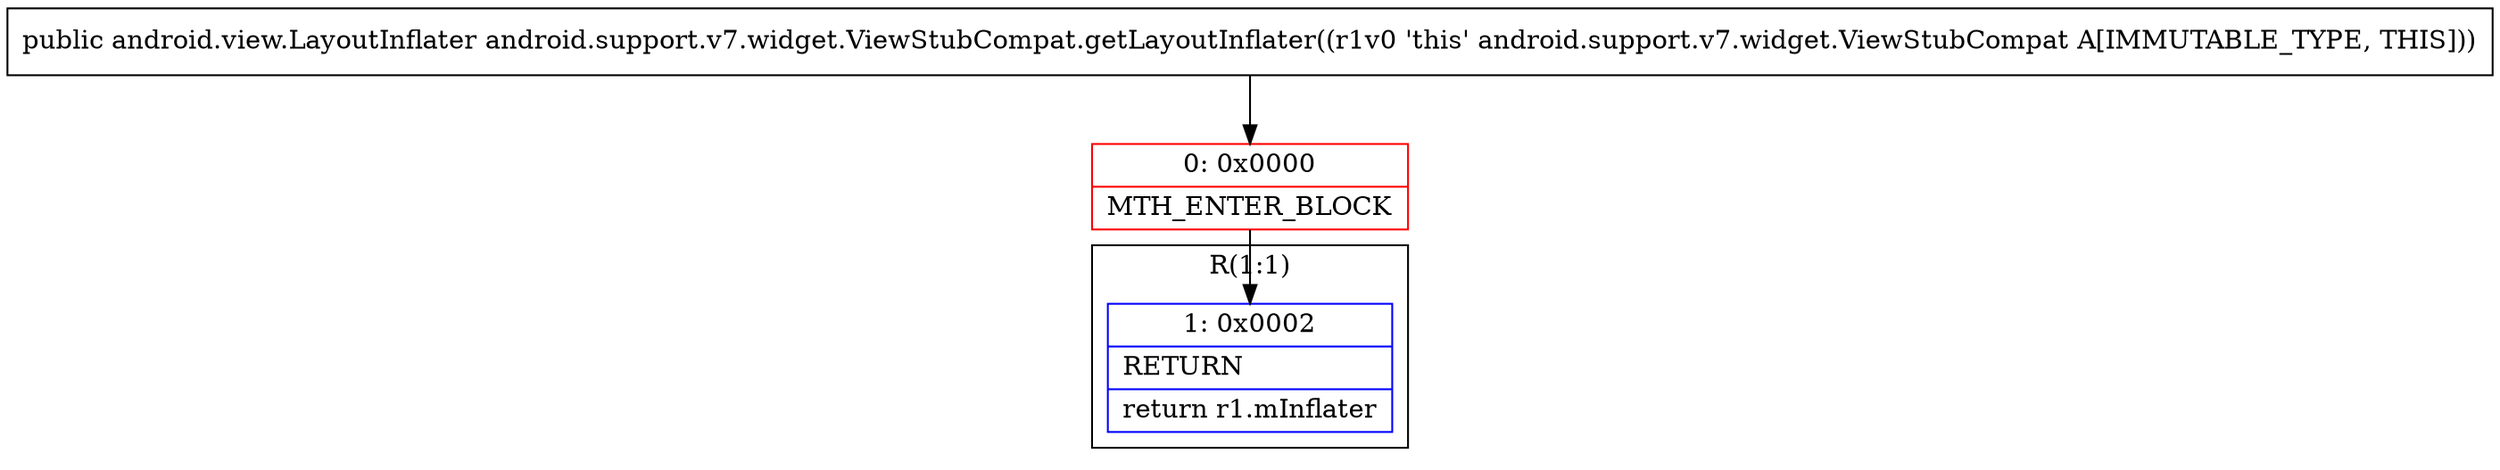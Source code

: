 digraph "CFG forandroid.support.v7.widget.ViewStubCompat.getLayoutInflater()Landroid\/view\/LayoutInflater;" {
subgraph cluster_Region_1982708116 {
label = "R(1:1)";
node [shape=record,color=blue];
Node_1 [shape=record,label="{1\:\ 0x0002|RETURN\l|return r1.mInflater\l}"];
}
Node_0 [shape=record,color=red,label="{0\:\ 0x0000|MTH_ENTER_BLOCK\l}"];
MethodNode[shape=record,label="{public android.view.LayoutInflater android.support.v7.widget.ViewStubCompat.getLayoutInflater((r1v0 'this' android.support.v7.widget.ViewStubCompat A[IMMUTABLE_TYPE, THIS])) }"];
MethodNode -> Node_0;
Node_0 -> Node_1;
}

